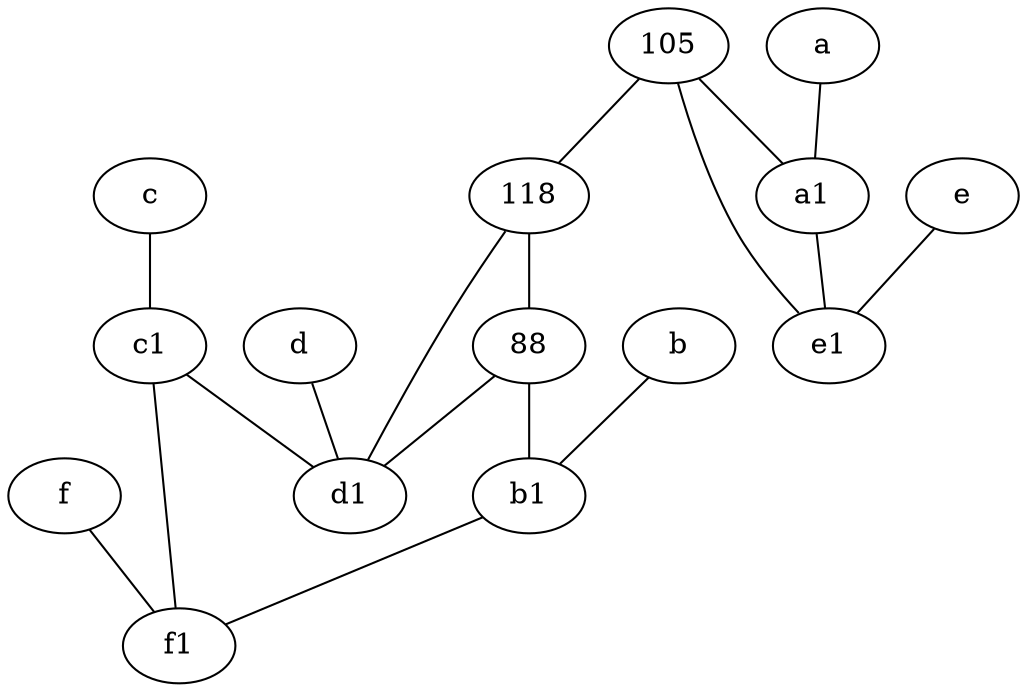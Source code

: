 graph {
	118
	f1 [pos="3,8!"]
	b1 [pos="9,4!"]
	a1 [pos="8,3!"]
	f [pos="3,9!"]
	88
	d1 [pos="3,5!"]
	e1 [pos="7,7!"]
	e [pos="7,9!"]
	c [pos="4.5,2!"]
	105
	a [pos="8,2!"]
	d [pos="2,5!"]
	b [pos="10,4!"]
	c1 [pos="4.5,3!"]
	105 -- e1
	105 -- 118
	88 -- d1
	118 -- d1
	88 -- b1
	118 -- 88
	a -- a1
	b -- b1
	d -- d1
	a1 -- e1
	c -- c1
	f -- f1
	105 -- a1
	b1 -- f1
	c1 -- f1
	c1 -- d1
	e -- e1
}
